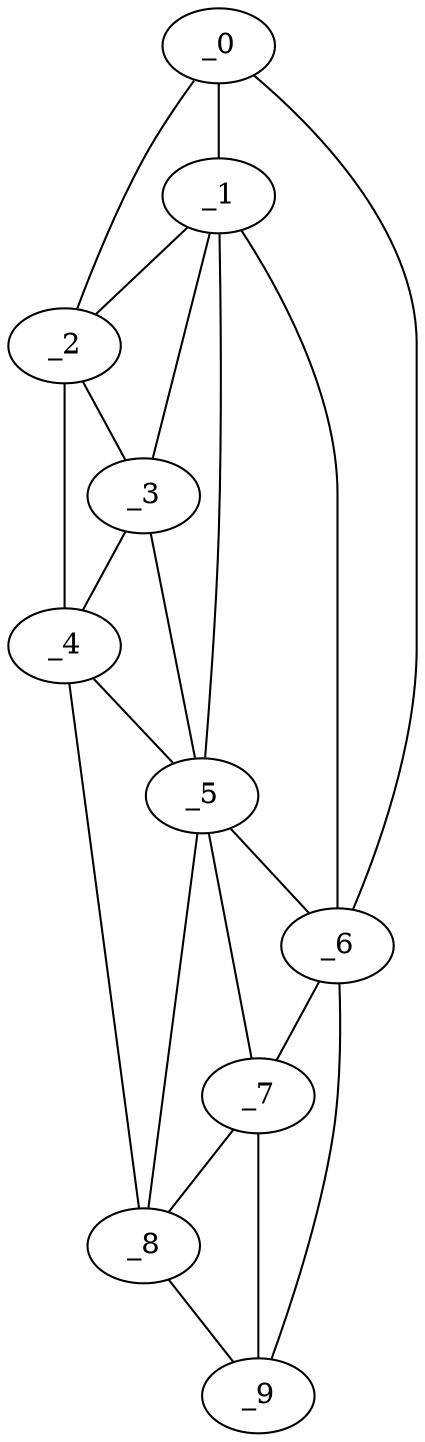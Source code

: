 graph "obj28__295.gxl" {
	_0	 [x=33,
		y=29];
	_1	 [x=43,
		y=29];
	_0 -- _1	 [valence=2];
	_2	 [x=45,
		y=23];
	_0 -- _2	 [valence=1];
	_6	 [x=107,
		y=105];
	_0 -- _6	 [valence=1];
	_1 -- _2	 [valence=2];
	_3	 [x=68,
		y=31];
	_1 -- _3	 [valence=2];
	_5	 [x=75,
		y=34];
	_1 -- _5	 [valence=2];
	_1 -- _6	 [valence=1];
	_2 -- _3	 [valence=2];
	_4	 [x=74,
		y=26];
	_2 -- _4	 [valence=1];
	_3 -- _4	 [valence=2];
	_3 -- _5	 [valence=2];
	_4 -- _5	 [valence=1];
	_8	 [x=123,
		y=46];
	_4 -- _8	 [valence=1];
	_5 -- _6	 [valence=2];
	_7	 [x=109,
		y=99];
	_5 -- _7	 [valence=1];
	_5 -- _8	 [valence=2];
	_6 -- _7	 [valence=1];
	_9	 [x=126,
		y=90];
	_6 -- _9	 [valence=1];
	_7 -- _8	 [valence=2];
	_7 -- _9	 [valence=2];
	_8 -- _9	 [valence=1];
}
